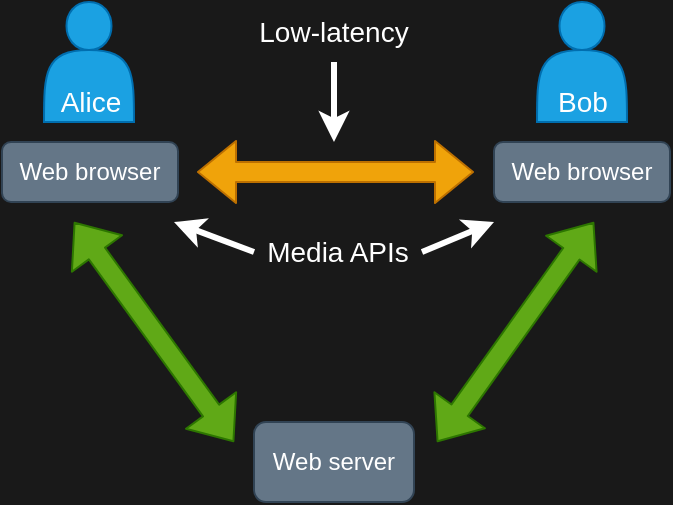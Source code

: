 <mxfile version="12.2.6" type="device" pages="1"><diagram id="wwfBd-VYGVz-FwEb8zkX" name="Page-1"><mxGraphModel dx="772" dy="514" grid="1" gridSize="10" guides="1" tooltips="1" connect="1" arrows="1" fold="1" page="1" pageScale="1" pageWidth="850" pageHeight="1100" background="#191919" math="0" shadow="0"><root><mxCell id="0"/><mxCell id="1" parent="0"/><mxCell id="DADhXxV2JA6L3AZRkGBY-1" value="" style="shape=actor;whiteSpace=wrap;html=1;fillColor=#1ba1e2;strokeColor=#006EAF;fontColor=#ffffff;" vertex="1" parent="1"><mxGeometry x="55" y="30" width="45" height="60" as="geometry"/></mxCell><mxCell id="DADhXxV2JA6L3AZRkGBY-3" value="Web browser" style="rounded=1;whiteSpace=wrap;html=1;fillColor=#647687;strokeColor=#314354;fontColor=#ffffff;" vertex="1" parent="1"><mxGeometry x="34" y="100" width="88" height="30" as="geometry"/></mxCell><mxCell id="DADhXxV2JA6L3AZRkGBY-4" value="Alice" style="text;html=1;strokeColor=none;fillColor=none;align=center;verticalAlign=middle;whiteSpace=wrap;rounded=0;fontColor=#FFFFFF;fontSize=14;" vertex="1" parent="1"><mxGeometry x="55.5" y="70" width="45" height="20" as="geometry"/></mxCell><mxCell id="DADhXxV2JA6L3AZRkGBY-6" value="" style="shape=actor;whiteSpace=wrap;html=1;fillColor=#1ba1e2;strokeColor=#006EAF;fontColor=#ffffff;" vertex="1" parent="1"><mxGeometry x="301.5" y="30" width="45" height="60" as="geometry"/></mxCell><mxCell id="DADhXxV2JA6L3AZRkGBY-8" value="Bob" style="text;html=1;strokeColor=none;fillColor=none;align=center;verticalAlign=middle;whiteSpace=wrap;rounded=0;fontColor=#FFFFFF;fontSize=14;" vertex="1" parent="1"><mxGeometry x="301.5" y="70" width="45" height="20" as="geometry"/></mxCell><mxCell id="DADhXxV2JA6L3AZRkGBY-9" value="Web server" style="rounded=1;whiteSpace=wrap;html=1;fillColor=#647687;strokeColor=#314354;fontColor=#ffffff;" vertex="1" parent="1"><mxGeometry x="160" y="240" width="80" height="40" as="geometry"/></mxCell><mxCell id="DADhXxV2JA6L3AZRkGBY-10" value="Web browser" style="rounded=1;whiteSpace=wrap;html=1;fillColor=#647687;strokeColor=#314354;fontColor=#ffffff;" vertex="1" parent="1"><mxGeometry x="280" y="100" width="88" height="30" as="geometry"/></mxCell><mxCell id="DADhXxV2JA6L3AZRkGBY-11" value="" style="shape=flexArrow;endArrow=classic;startArrow=classic;html=1;fillColor=#f0a30a;strokeColor=#BD7000;" edge="1" parent="1"><mxGeometry width="50" height="50" relative="1" as="geometry"><mxPoint x="131.5" y="115" as="sourcePoint"/><mxPoint x="270" y="115" as="targetPoint"/></mxGeometry></mxCell><mxCell id="DADhXxV2JA6L3AZRkGBY-12" value="" style="shape=flexArrow;endArrow=classic;startArrow=classic;html=1;fillColor=#60a917;strokeColor=#2D7600;" edge="1" parent="1"><mxGeometry width="50" height="50" relative="1" as="geometry"><mxPoint x="70" y="140" as="sourcePoint"/><mxPoint x="150" y="250" as="targetPoint"/></mxGeometry></mxCell><mxCell id="DADhXxV2JA6L3AZRkGBY-13" value="" style="shape=flexArrow;endArrow=classic;startArrow=classic;html=1;fillColor=#60a917;strokeColor=#2D7600;" edge="1" parent="1"><mxGeometry width="50" height="50" relative="1" as="geometry"><mxPoint x="330" y="140" as="sourcePoint"/><mxPoint x="251.5" y="250" as="targetPoint"/></mxGeometry></mxCell><mxCell id="DADhXxV2JA6L3AZRkGBY-14" value="" style="endArrow=classic;html=1;fontSize=14;fontColor=#FFFFFF;strokeColor=#FFFFFF;strokeWidth=3;" edge="1" parent="1"><mxGeometry width="50" height="50" relative="1" as="geometry"><mxPoint x="200" y="60" as="sourcePoint"/><mxPoint x="200" y="100" as="targetPoint"/></mxGeometry></mxCell><mxCell id="DADhXxV2JA6L3AZRkGBY-15" value="Low-latency" style="text;html=1;strokeColor=none;fillColor=none;align=center;verticalAlign=middle;whiteSpace=wrap;rounded=0;fontColor=#FFFFFF;fontSize=14;" vertex="1" parent="1"><mxGeometry x="100" y="30" width="200" height="30" as="geometry"/></mxCell><mxCell id="DADhXxV2JA6L3AZRkGBY-16" value="" style="endArrow=classic;html=1;fontSize=14;fontColor=#FFFFFF;strokeColor=#FFFFFF;strokeWidth=3;exitX=0;exitY=0.5;exitDx=0;exitDy=0;" edge="1" parent="1" source="DADhXxV2JA6L3AZRkGBY-17"><mxGeometry width="50" height="50" relative="1" as="geometry"><mxPoint x="150" y="160" as="sourcePoint"/><mxPoint x="120" y="140" as="targetPoint"/></mxGeometry></mxCell><mxCell id="DADhXxV2JA6L3AZRkGBY-17" value="Media APIs" style="text;html=1;strokeColor=none;fillColor=none;align=center;verticalAlign=middle;whiteSpace=wrap;rounded=0;fontColor=#FFFFFF;fontSize=14;" vertex="1" parent="1"><mxGeometry x="160" y="140" width="84" height="30" as="geometry"/></mxCell><mxCell id="DADhXxV2JA6L3AZRkGBY-18" value="" style="endArrow=classic;html=1;fontSize=14;fontColor=#FFFFFF;strokeColor=#FFFFFF;strokeWidth=3;exitX=1;exitY=0.5;exitDx=0;exitDy=0;" edge="1" parent="1" source="DADhXxV2JA6L3AZRkGBY-17"><mxGeometry width="50" height="50" relative="1" as="geometry"><mxPoint x="170" y="165" as="sourcePoint"/><mxPoint x="280" y="140" as="targetPoint"/></mxGeometry></mxCell></root></mxGraphModel></diagram></mxfile>
